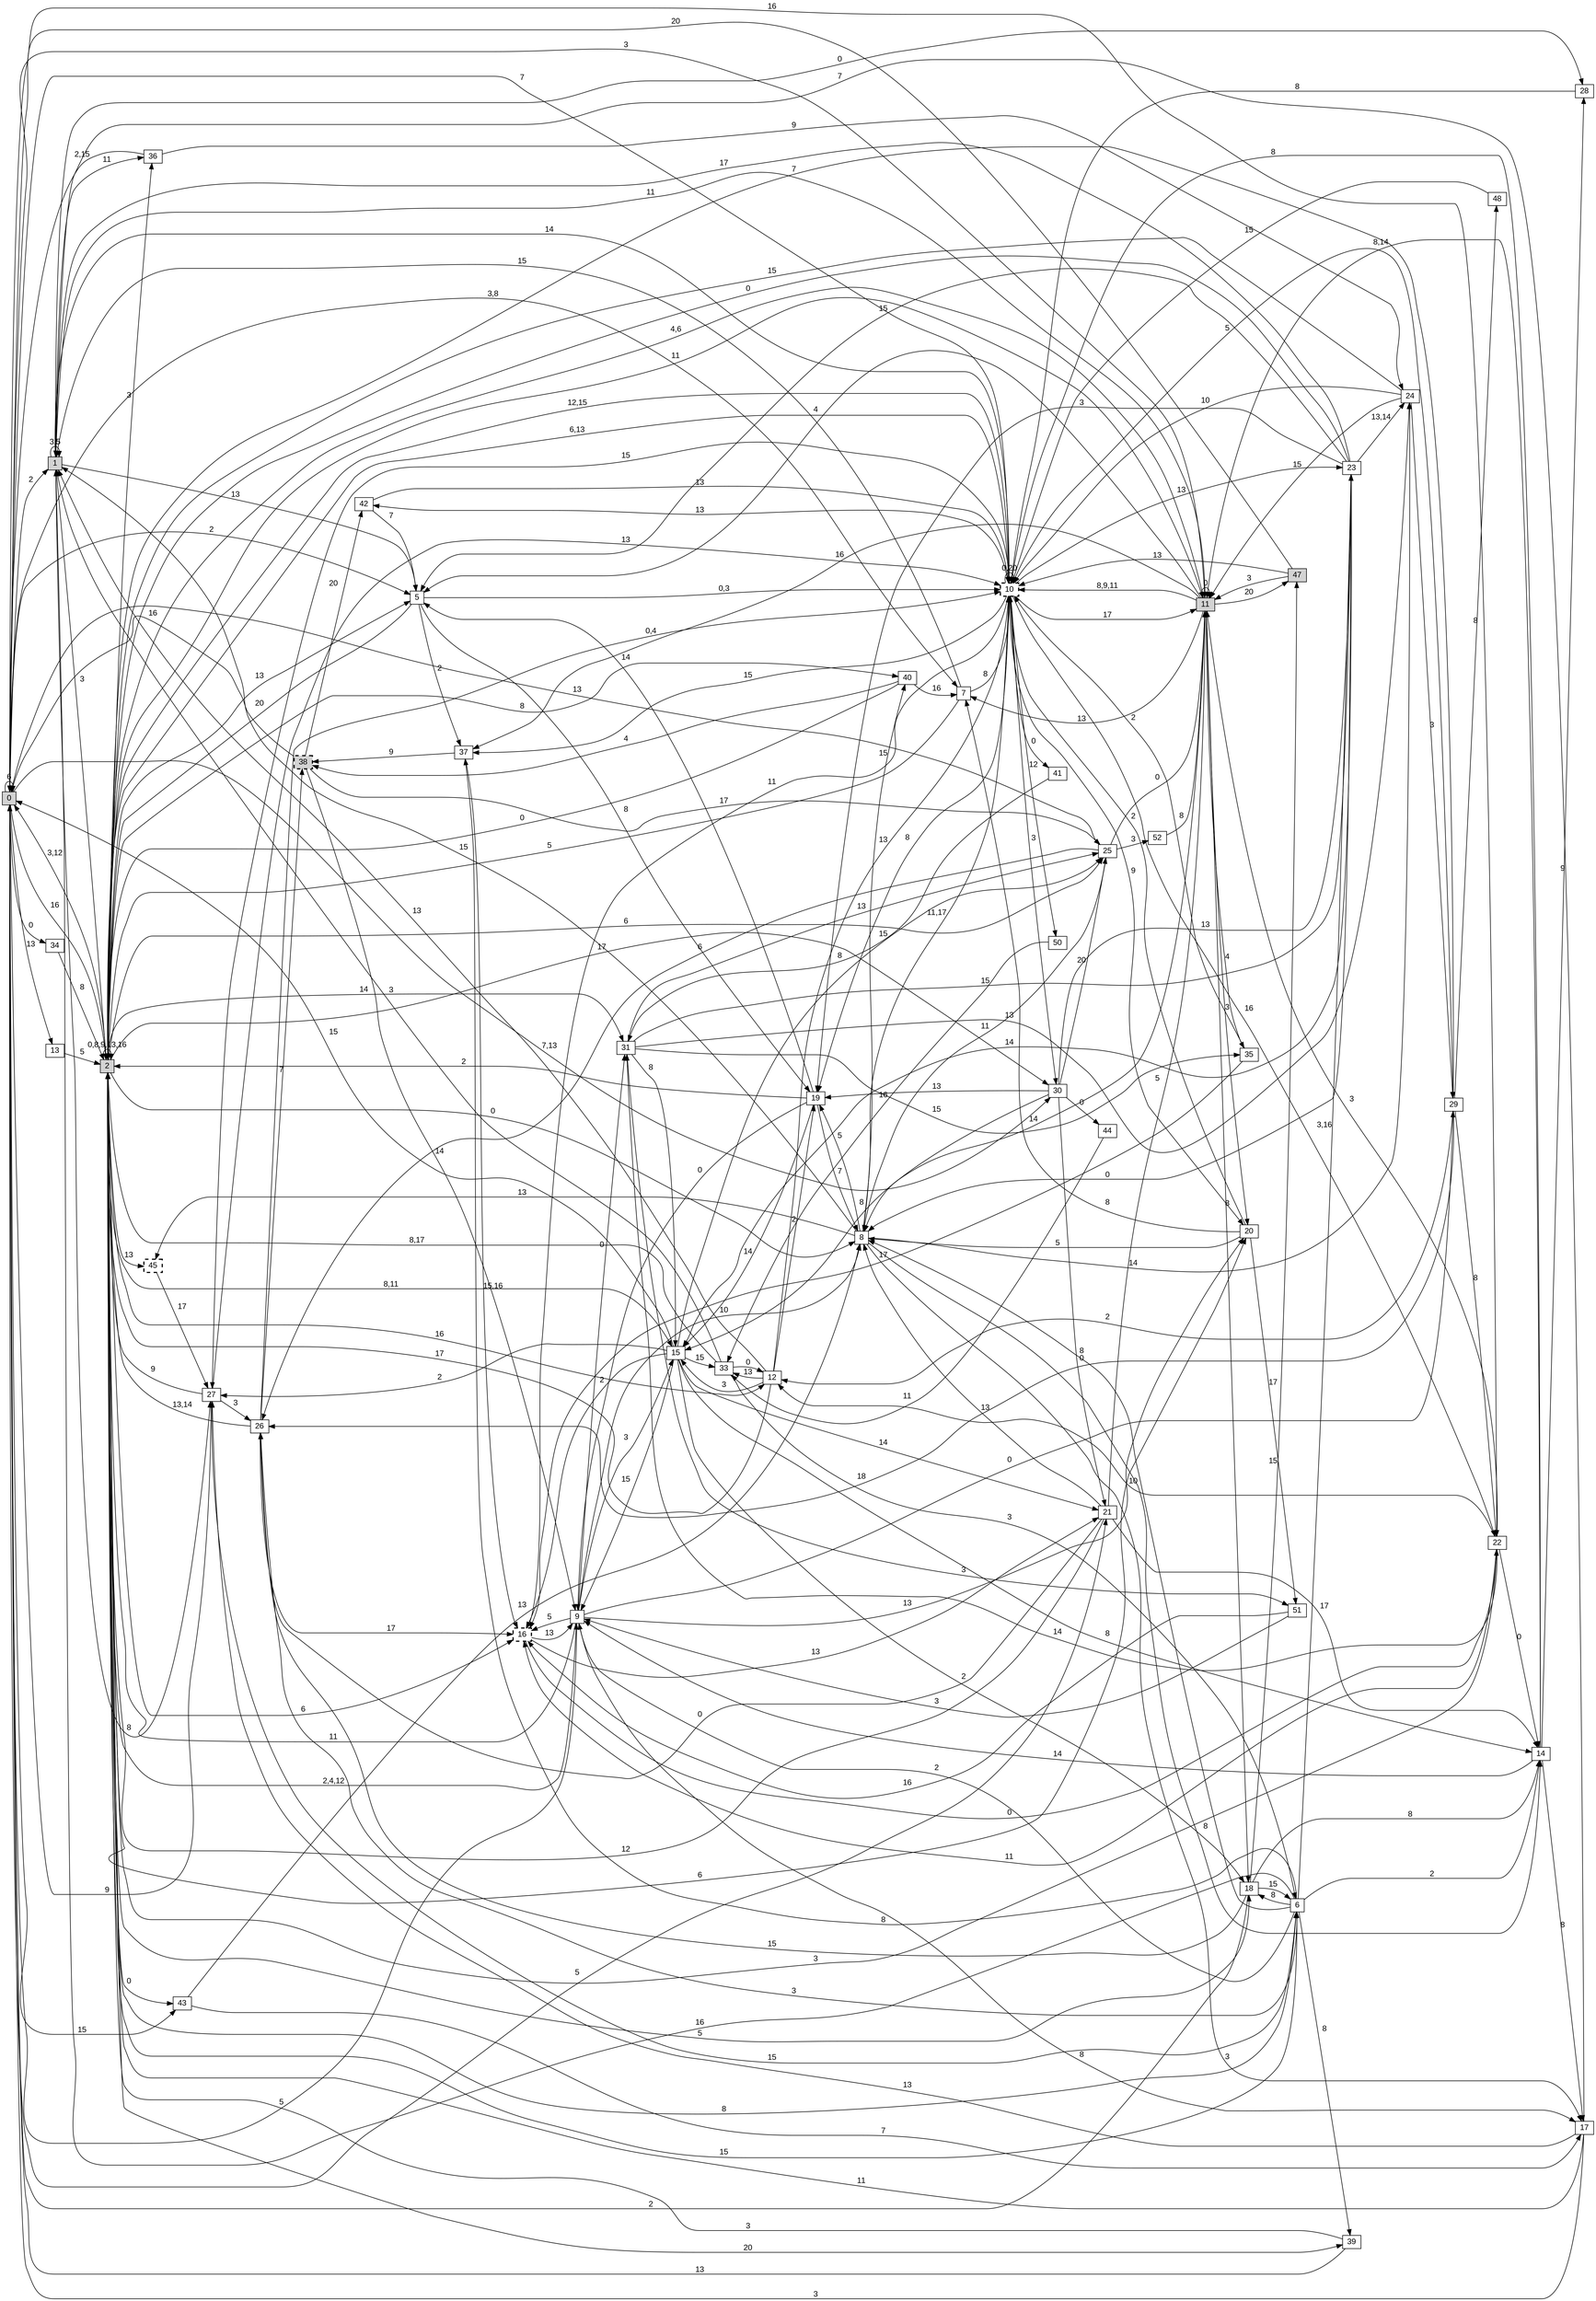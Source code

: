 digraph "NDFA" {
  rankdir=LR
  node [shape=box width=0.1 height=0.1 fontname=Arial]
  edge [fontname=Arial]
/* Estados */
 s0 [label="0" style="filled"] /* I:1 F:0 D:0 */
 s1 [label="1" style="filled"] /* I:1 F:0 D:0 */
 s2 [label="2" style="filled"] /* I:1 F:0 D:0 */
 s5 [label="5" ] /* I:0 F:0 D:0 */
 s6 [label="6" ] /* I:0 F:0 D:0 */
 s7 [label="7" ] /* I:0 F:0 D:0 */
 s8 [label="8" ] /* I:0 F:0 D:0 */
 s9 [label="9" ] /* I:0 F:0 D:0 */
 s10 [label="10" style="bold,dashed"] /* I:0 F:1 D:0 */
 s11 [label="11" style="filled"] /* I:1 F:0 D:0 */
 s12 [label="12" ] /* I:0 F:0 D:0 */
 s13 [label="13" ] /* I:0 F:0 D:0 */
 s14 [label="14" ] /* I:0 F:0 D:0 */
 s15 [label="15" ] /* I:0 F:0 D:0 */
 s16 [label="16" style="bold,dashed"] /* I:0 F:1 D:0 */
 s17 [label="17" ] /* I:0 F:0 D:0 */
 s18 [label="18" ] /* I:0 F:0 D:0 */
 s19 [label="19" ] /* I:0 F:0 D:0 */
 s20 [label="20" ] /* I:0 F:0 D:0 */
 s21 [label="21" ] /* I:0 F:0 D:0 */
 s22 [label="22" ] /* I:0 F:0 D:0 */
 s23 [label="23" ] /* I:0 F:0 D:0 */
 s24 [label="24" ] /* I:0 F:0 D:0 */
 s25 [label="25" ] /* I:0 F:0 D:0 */
 s26 [label="26" ] /* I:0 F:0 D:0 */
 s27 [label="27" ] /* I:0 F:0 D:0 */
 s28 [label="28" ] /* I:0 F:0 D:0 */
 s29 [label="29" ] /* I:0 F:0 D:0 */
 s30 [label="30" ] /* I:0 F:0 D:0 */
 s31 [label="31" ] /* I:0 F:0 D:0 */
 s33 [label="33" ] /* I:0 F:0 D:0 */
 s34 [label="34" ] /* I:0 F:0 D:0 */
 s35 [label="35" ] /* I:0 F:0 D:0 */
 s36 [label="36" ] /* I:0 F:0 D:0 */
 s37 [label="37" ] /* I:0 F:0 D:0 */
 s38 [label="38" style="filled,bold,dashed"] /* I:1 F:1 D:0 */
 s39 [label="39" ] /* I:0 F:0 D:0 */
 s40 [label="40" ] /* I:0 F:0 D:0 */
 s41 [label="41" ] /* I:0 F:0 D:0 */
 s42 [label="42" ] /* I:0 F:0 D:0 */
 s43 [label="43" ] /* I:0 F:0 D:0 */
 s44 [label="44" ] /* I:0 F:0 D:0 */
 s45 [label="45" style="bold,dashed"] /* I:0 F:1 D:0 */
 s47 [label="47" style="filled"] /* I:1 F:0 D:0 */
 s48 [label="48" ] /* I:0 F:0 D:0 */
 s50 [label="50" ] /* I:0 F:0 D:0 */
 s51 [label="51" ] /* I:0 F:0 D:0 */
 s52 [label="52" ] /* I:0 F:0 D:0 */
/* Transiciones */
  s0 -> s0 [label="6"]
  s0 -> s1 [label="2"]
  s0 -> s2 [label="16"]
  s0 -> s5 [label="2"]
  s0 -> s7 [label="3,8"]
  s0 -> s10 [label="7"]
  s0 -> s11 [label="3"]
  s0 -> s13 [label="13"]
  s0 -> s21 [label="5"]
  s0 -> s22 [label="16"]
  s0 -> s30 [label="7,13"]
  s0 -> s34 [label="0"]
  s0 -> s43 [label="15"]
  s1 -> s1 [label="3,5"]
  s1 -> s2 [label="3"]
  s1 -> s5 [label="13"]
  s1 -> s10 [label="14"]
  s1 -> s27 [label="8"]
  s1 -> s28 [label="0"]
  s1 -> s36 [label="11"]
  s2 -> s0 [label="3,12"]
  s2 -> s2 [label="0,8,9,13,16"]
  s2 -> s5 [label="13"]
  s2 -> s6 [label="15"]
  s2 -> s8 [label="0"]
  s2 -> s9 [label="2,4,12"]
  s2 -> s10 [label="6,13"]
  s2 -> s11 [label="11"]
  s2 -> s12 [label="16"]
  s2 -> s15 [label="8,11"]
  s2 -> s16 [label="6"]
  s2 -> s18 [label="5"]
  s2 -> s20 [label="6"]
  s2 -> s22 [label="3"]
  s2 -> s25 [label="6"]
  s2 -> s30 [label="17"]
  s2 -> s31 [label="14"]
  s2 -> s36 [label="3"]
  s2 -> s39 [label="20"]
  s2 -> s40 [label="8"]
  s2 -> s43 [label="0"]
  s2 -> s45 [label="13"]
  s5 -> s2 [label="20"]
  s5 -> s10 [label="0,3"]
  s5 -> s19 [label="8"]
  s5 -> s37 [label="2"]
  s6 -> s1 [label="16"]
  s6 -> s2 [label="8"]
  s6 -> s8 [label="8"]
  s6 -> s9 [label="2"]
  s6 -> s14 [label="2"]
  s6 -> s18 [label="8"]
  s6 -> s23 [label="3,16"]
  s6 -> s26 [label="3"]
  s6 -> s37 [label="8"]
  s6 -> s39 [label="8"]
  s7 -> s1 [label="15"]
  s7 -> s2 [label="5"]
  s7 -> s10 [label="8"]
  s8 -> s1 [label="15"]
  s8 -> s10 [label="11,17"]
  s8 -> s14 [label="8"]
  s8 -> s17 [label="3"]
  s8 -> s19 [label="5"]
  s8 -> s24 [label="14"]
  s8 -> s40 [label="15"]
  s8 -> s45 [label="13"]
  s9 -> s0 [label="5"]
  s9 -> s2 [label="11"]
  s9 -> s8 [label="10"]
  s9 -> s15 [label="3"]
  s9 -> s16 [label="5"]
  s9 -> s17 [label="8"]
  s9 -> s20 [label="13"]
  s9 -> s29 [label="0"]
  s9 -> s31 [label="0"]
  s10 -> s2 [label="12,15"]
  s10 -> s10 [label="0,20"]
  s10 -> s11 [label="17"]
  s10 -> s16 [label="11"]
  s10 -> s19 [label="8"]
  s10 -> s20 [label="9"]
  s10 -> s22 [label="16"]
  s10 -> s23 [label="13"]
  s10 -> s27 [label="15"]
  s10 -> s29 [label="5"]
  s10 -> s30 [label="3"]
  s10 -> s37 [label="15"]
  s10 -> s41 [label="0"]
  s10 -> s42 [label="13"]
  s10 -> s50 [label="12"]
  s11 -> s1 [label="11"]
  s11 -> s2 [label="4,6"]
  s11 -> s5 [label="4"]
  s11 -> s7 [label="13"]
  s11 -> s8 [label="14"]
  s11 -> s10 [label="8,9,11"]
  s11 -> s11 [label="0"]
  s11 -> s18 [label="8"]
  s11 -> s20 [label="3"]
  s11 -> s35 [label="4"]
  s11 -> s37 [label="16"]
  s11 -> s47 [label="20"]
  s12 -> s1 [label="13"]
  s12 -> s2 [label="17"]
  s12 -> s10 [label="13"]
  s12 -> s15 [label="3"]
  s12 -> s19 [label="2"]
  s12 -> s33 [label="13"]
  s13 -> s2 [label="5"]
  s14 -> s9 [label="14"]
  s14 -> s10 [label="8"]
  s14 -> s11 [label="8,14"]
  s14 -> s17 [label="8"]
  s14 -> s28 [label="9"]
  s15 -> s0 [label="15"]
  s15 -> s9 [label="15"]
  s15 -> s14 [label="8"]
  s15 -> s16 [label="2"]
  s15 -> s18 [label="2"]
  s15 -> s21 [label="14"]
  s15 -> s25 [label="15"]
  s15 -> s27 [label="2"]
  s15 -> s33 [label="15"]
  s16 -> s9 [label="13"]
  s16 -> s21 [label="13"]
  s16 -> s22 [label="0"]
  s17 -> s0 [label="3"]
  s17 -> s1 [label="7"]
  s17 -> s2 [label="11"]
  s17 -> s27 [label="13"]
  s18 -> s0 [label="2"]
  s18 -> s6 [label="15"]
  s18 -> s14 [label="8"]
  s18 -> s26 [label="15"]
  s18 -> s47 [label="15"]
  s19 -> s2 [label="2"]
  s19 -> s5 [label="14"]
  s19 -> s8 [label="7"]
  s19 -> s9 [label="0"]
  s19 -> s15 [label="14"]
  s20 -> s7 [label="8"]
  s20 -> s8 [label="5"]
  s20 -> s10 [label="2"]
  s20 -> s51 [label="17"]
  s21 -> s2 [label="12"]
  s21 -> s8 [label="13"]
  s21 -> s11 [label="5"]
  s21 -> s14 [label="17"]
  s21 -> s26 [label="0"]
  s22 -> s11 [label="3"]
  s22 -> s12 [label="10"]
  s22 -> s14 [label="0"]
  s22 -> s16 [label="11"]
  s22 -> s31 [label="14"]
  s23 -> s1 [label="17"]
  s23 -> s2 [label="0"]
  s23 -> s5 [label="15"]
  s23 -> s8 [label="0"]
  s23 -> s15 [label="14"]
  s23 -> s19 [label="3"]
  s23 -> s24 [label="13,14"]
  s24 -> s2 [label="15"]
  s24 -> s10 [label="10"]
  s24 -> s11 [label="15"]
  s24 -> s29 [label="3"]
  s25 -> s0 [label="13"]
  s25 -> s8 [label="11"]
  s25 -> s11 [label="0"]
  s25 -> s26 [label="6"]
  s25 -> s52 [label="3"]
  s26 -> s2 [label="13,14"]
  s26 -> s10 [label="0,4"]
  s26 -> s16 [label="17"]
  s26 -> s38 [label="7"]
  s27 -> s0 [label="9"]
  s27 -> s2 [label="9"]
  s27 -> s6 [label="15"]
  s27 -> s10 [label="13"]
  s27 -> s26 [label="3"]
  s28 -> s10 [label="8"]
  s29 -> s2 [label="7"]
  s29 -> s12 [label="2"]
  s29 -> s22 [label="8"]
  s29 -> s26 [label="18"]
  s29 -> s48 [label="8"]
  s30 -> s15 [label="8"]
  s30 -> s19 [label="13"]
  s30 -> s21 [label="0"]
  s30 -> s23 [label="13"]
  s30 -> s25 [label="20"]
  s30 -> s44 [label="0"]
  s31 -> s15 [label="8"]
  s31 -> s23 [label="15"]
  s31 -> s24 [label="13"]
  s31 -> s25 [label="13"]
  s31 -> s35 [label="15"]
  s31 -> s51 [label="3"]
  s33 -> s1 [label="3"]
  s33 -> s2 [label="8,17"]
  s33 -> s6 [label="3"]
  s33 -> s12 [label="0"]
  s34 -> s2 [label="8"]
  s35 -> s10 [label="2"]
  s35 -> s16 [label="17"]
  s36 -> s0 [label="2,15"]
  s36 -> s24 [label="9"]
  s37 -> s16 [label="15,16"]
  s37 -> s38 [label="9"]
  s38 -> s0 [label="16"]
  s38 -> s9 [label="14"]
  s38 -> s25 [label="17"]
  s38 -> s42 [label="20"]
  s39 -> s0 [label="13"]
  s39 -> s2 [label="3"]
  s40 -> s2 [label="0"]
  s40 -> s7 [label="16"]
  s40 -> s38 [label="4"]
  s41 -> s31 [label="8"]
  s42 -> s5 [label="7"]
  s42 -> s10 [label="13"]
  s43 -> s8 [label="13"]
  s43 -> s17 [label="7"]
  s44 -> s33 [label="11"]
  s45 -> s27 [label="17"]
  s47 -> s0 [label="20"]
  s47 -> s10 [label="13"]
  s47 -> s11 [label="3"]
  s48 -> s10 [label="15"]
  s50 -> s33 [label="16"]
  s51 -> s9 [label="3"]
  s51 -> s16 [label="16"]
  s52 -> s11 [label="8"]
}
